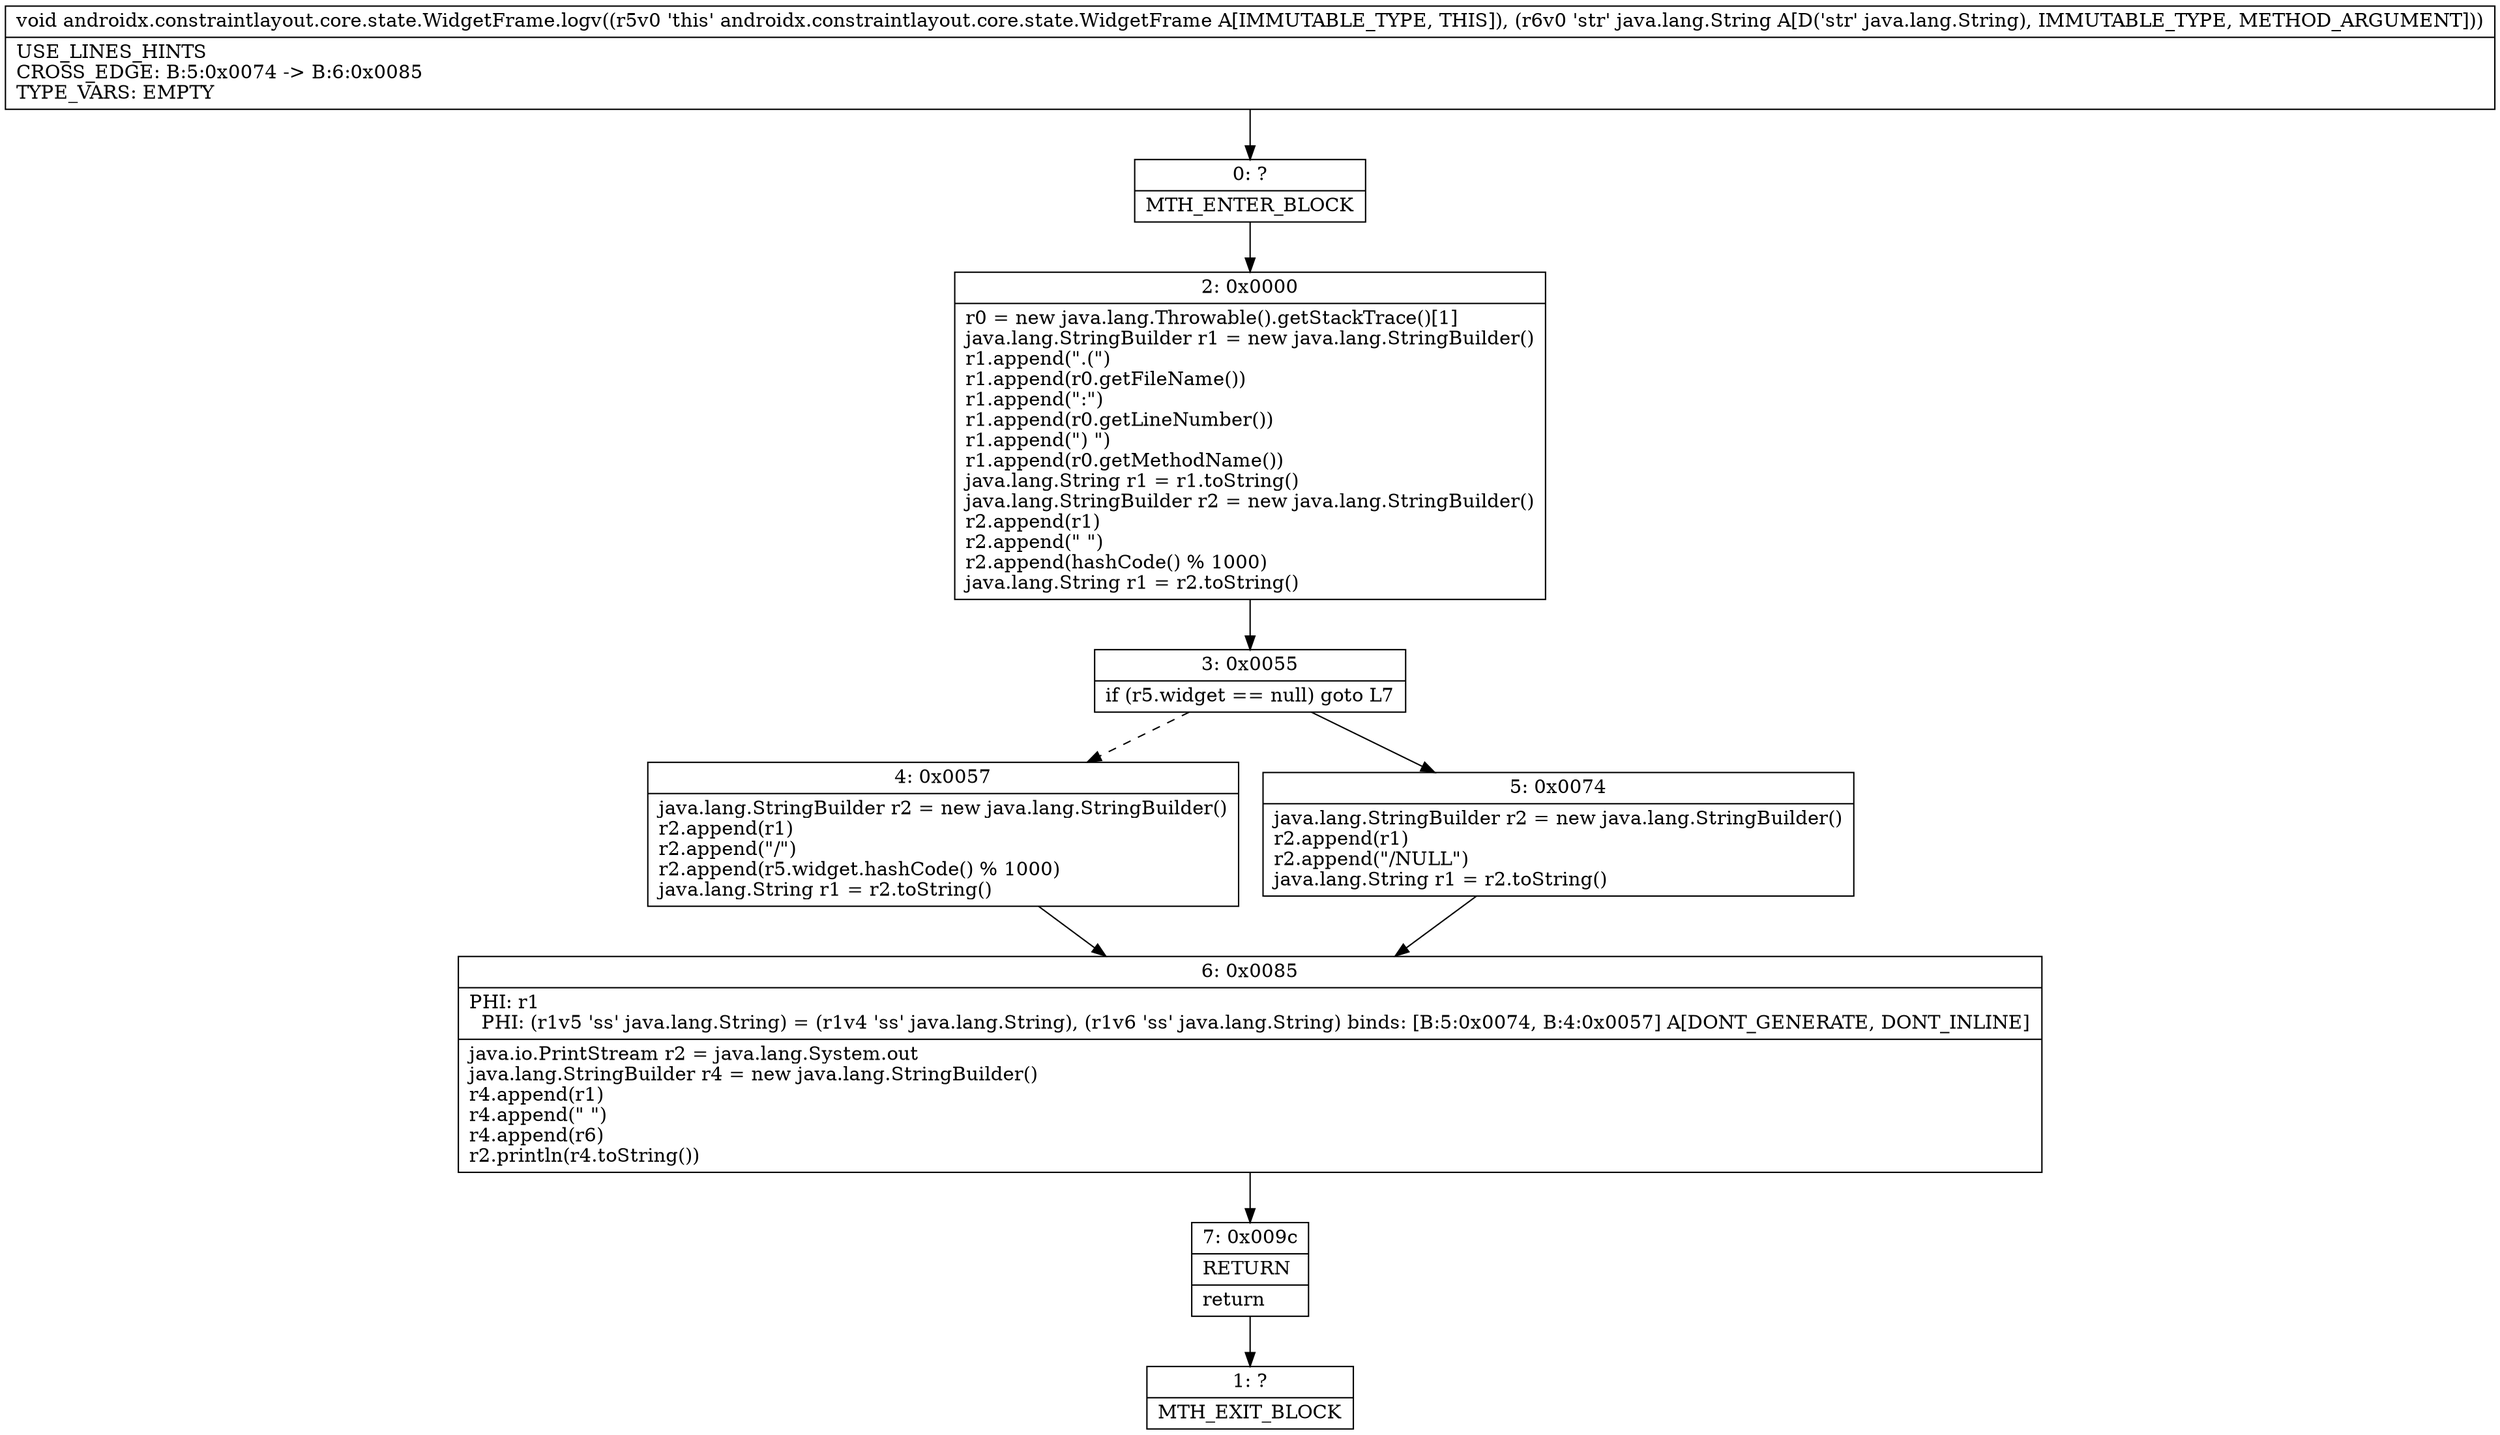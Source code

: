 digraph "CFG forandroidx.constraintlayout.core.state.WidgetFrame.logv(Ljava\/lang\/String;)V" {
Node_0 [shape=record,label="{0\:\ ?|MTH_ENTER_BLOCK\l}"];
Node_2 [shape=record,label="{2\:\ 0x0000|r0 = new java.lang.Throwable().getStackTrace()[1]\ljava.lang.StringBuilder r1 = new java.lang.StringBuilder()\lr1.append(\".(\")\lr1.append(r0.getFileName())\lr1.append(\":\")\lr1.append(r0.getLineNumber())\lr1.append(\") \")\lr1.append(r0.getMethodName())\ljava.lang.String r1 = r1.toString()\ljava.lang.StringBuilder r2 = new java.lang.StringBuilder()\lr2.append(r1)\lr2.append(\" \")\lr2.append(hashCode() % 1000)\ljava.lang.String r1 = r2.toString()\l}"];
Node_3 [shape=record,label="{3\:\ 0x0055|if (r5.widget == null) goto L7\l}"];
Node_4 [shape=record,label="{4\:\ 0x0057|java.lang.StringBuilder r2 = new java.lang.StringBuilder()\lr2.append(r1)\lr2.append(\"\/\")\lr2.append(r5.widget.hashCode() % 1000)\ljava.lang.String r1 = r2.toString()\l}"];
Node_6 [shape=record,label="{6\:\ 0x0085|PHI: r1 \l  PHI: (r1v5 'ss' java.lang.String) = (r1v4 'ss' java.lang.String), (r1v6 'ss' java.lang.String) binds: [B:5:0x0074, B:4:0x0057] A[DONT_GENERATE, DONT_INLINE]\l|java.io.PrintStream r2 = java.lang.System.out\ljava.lang.StringBuilder r4 = new java.lang.StringBuilder()\lr4.append(r1)\lr4.append(\" \")\lr4.append(r6)\lr2.println(r4.toString())\l}"];
Node_7 [shape=record,label="{7\:\ 0x009c|RETURN\l|return\l}"];
Node_1 [shape=record,label="{1\:\ ?|MTH_EXIT_BLOCK\l}"];
Node_5 [shape=record,label="{5\:\ 0x0074|java.lang.StringBuilder r2 = new java.lang.StringBuilder()\lr2.append(r1)\lr2.append(\"\/NULL\")\ljava.lang.String r1 = r2.toString()\l}"];
MethodNode[shape=record,label="{void androidx.constraintlayout.core.state.WidgetFrame.logv((r5v0 'this' androidx.constraintlayout.core.state.WidgetFrame A[IMMUTABLE_TYPE, THIS]), (r6v0 'str' java.lang.String A[D('str' java.lang.String), IMMUTABLE_TYPE, METHOD_ARGUMENT]))  | USE_LINES_HINTS\lCROSS_EDGE: B:5:0x0074 \-\> B:6:0x0085\lTYPE_VARS: EMPTY\l}"];
MethodNode -> Node_0;Node_0 -> Node_2;
Node_2 -> Node_3;
Node_3 -> Node_4[style=dashed];
Node_3 -> Node_5;
Node_4 -> Node_6;
Node_6 -> Node_7;
Node_7 -> Node_1;
Node_5 -> Node_6;
}

